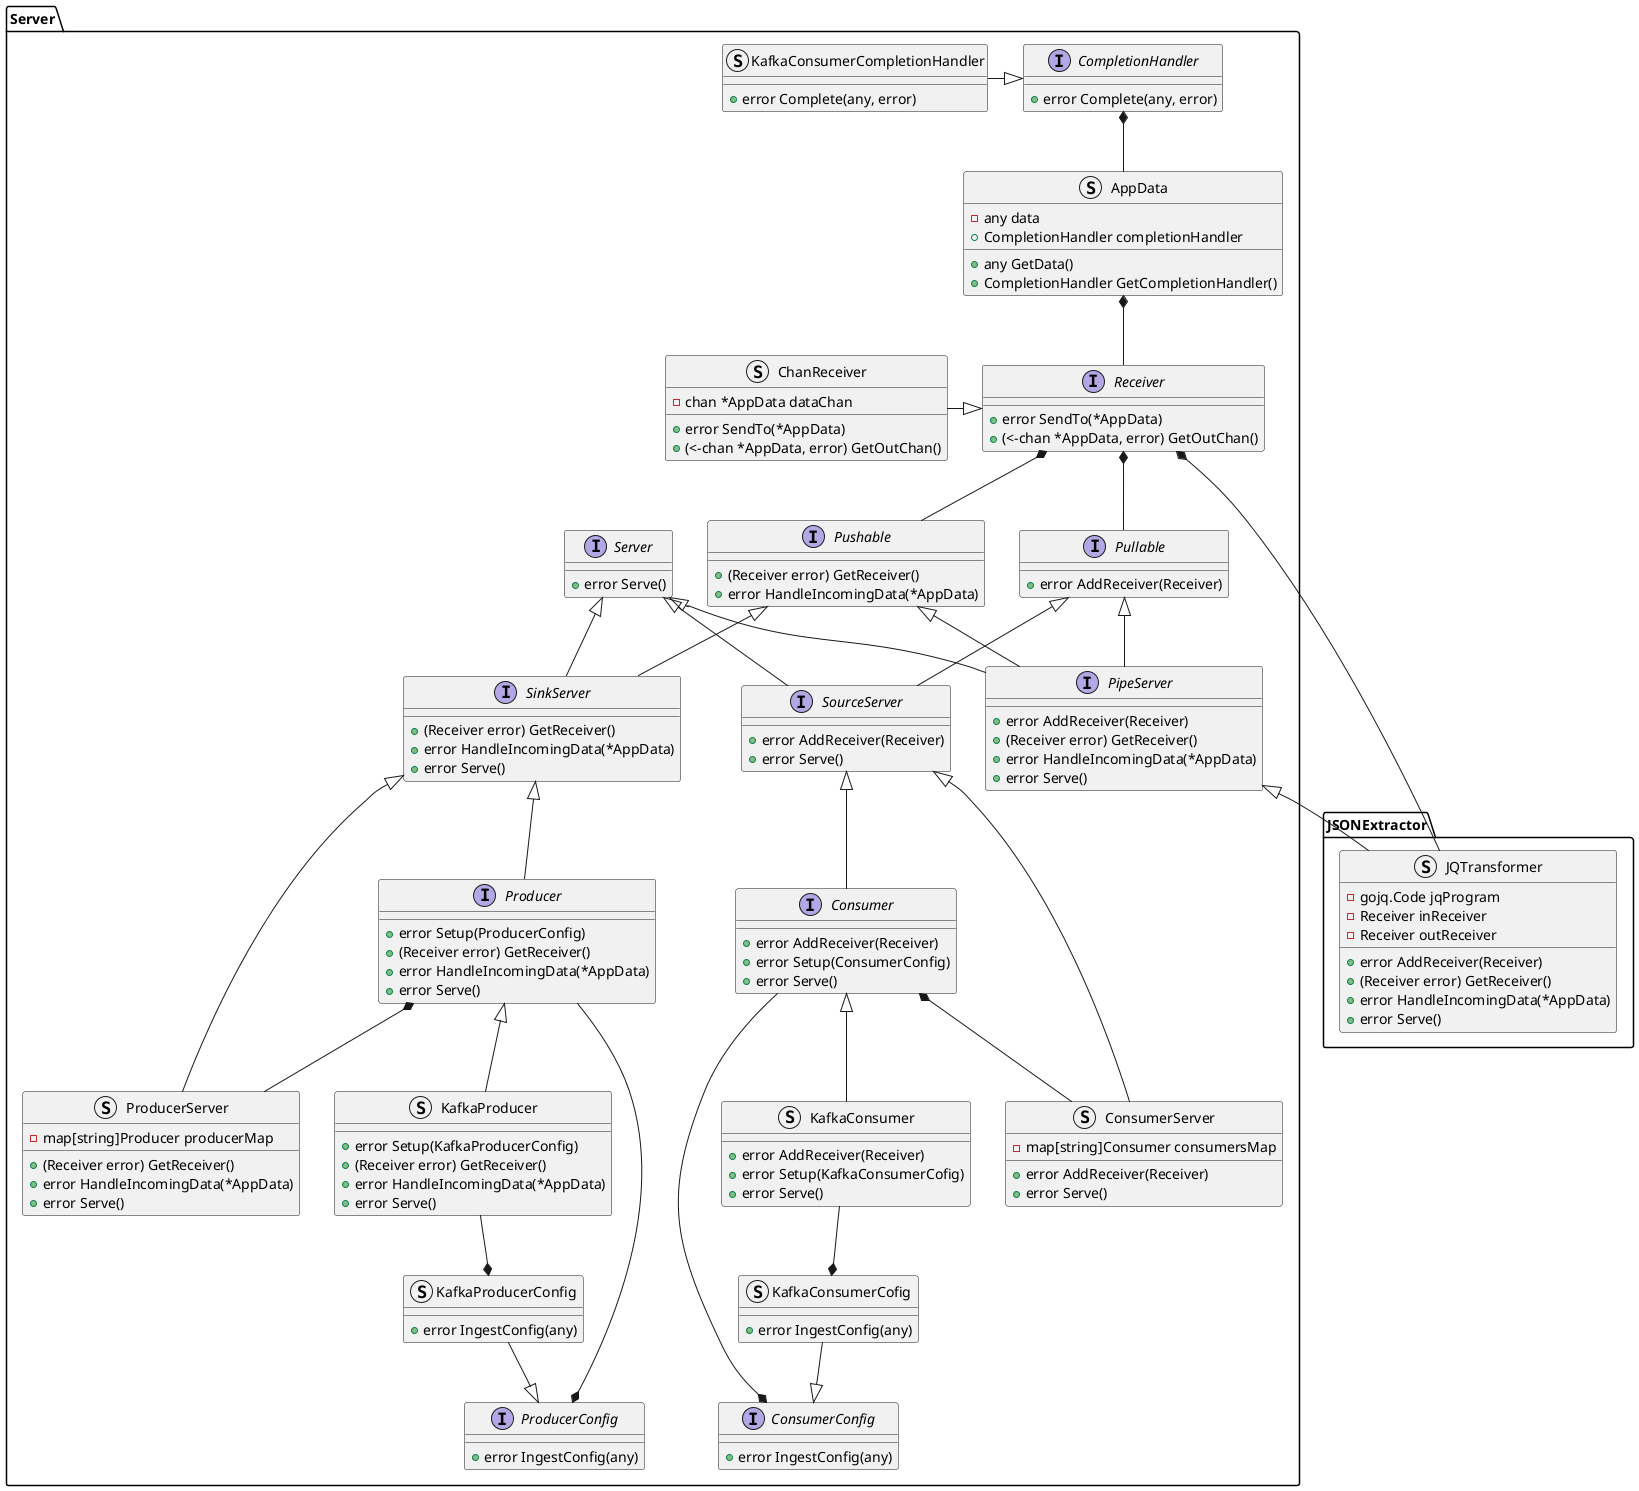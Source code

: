 @startuml
namespace JSONExtractor {
    struct JQTransformer {
        -gojq.Code jqProgram
        -Receiver inReceiver
        -Receiver outReceiver
        +error AddReceiver(Receiver)
        +(Receiver error) GetReceiver()
        +error HandleIncomingData(*AppData)
        +error Serve()
    }
}
namespace Server {
    interface CompletionHandler {
        +error Complete(any, error)
    }
    struct KafkaConsumerCompletionHandler {
        +error Complete(any, error)
    }
    struct AppData {
        -any data
        +CompletionHandler completionHandler
        +any GetData()
        +CompletionHandler GetCompletionHandler()
    }
    interface Receiver {
        +error SendTo(*AppData)
        +(<-chan *AppData, error) GetOutChan()
    }
    struct ChanReceiver {
        -chan *AppData dataChan
        +error SendTo(*AppData)
        +(<-chan *AppData, error) GetOutChan()
    }
    interface Server {
        +error Serve()
    }
    interface Pullable {
        +error AddReceiver(Receiver)
    }
    interface Pushable {
        +(Receiver error) GetReceiver()
        +error HandleIncomingData(*AppData)
    }
    interface SourceServer {
        +error AddReceiver(Receiver)
        +error Serve()
    }
    interface SinkServer {
        +(Receiver error) GetReceiver()
        +error HandleIncomingData(*AppData)
        +error Serve()
    }
    interface PipeServer {
        +error AddReceiver(Receiver)
        +(Receiver error) GetReceiver()
        +error HandleIncomingData(*AppData)
        +error Serve()
    }
    interface Producer {
        +error Setup(ProducerConfig)
        +(Receiver error) GetReceiver()
        +error HandleIncomingData(*AppData)
        +error Serve()
    }
    interface Consumer {
        +error AddReceiver(Receiver)
        +error Setup(ConsumerConfig)
        +error Serve()
    }
    struct KafkaConsumer {
        +error AddReceiver(Receiver)
        +error Setup(KafkaConsumerCofig)
        +error Serve()
    }
    struct KafkaProducer {
        +error Setup(KafkaProducerConfig)
        +(Receiver error) GetReceiver()
        +error HandleIncomingData(*AppData)
        +error Serve()
    }
    struct ProducerServer {
        -map[string]Producer producerMap
        +(Receiver error) GetReceiver()
        +error HandleIncomingData(*AppData)
        +error Serve()
    }
    struct ConsumerServer {
        -map[string]Consumer consumersMap
        +error AddReceiver(Receiver)
        +error Serve()
    }
    struct KafkaConsumerCofig {
        +error IngestConfig(any)
    }
    struct KafkaProducerConfig {
        +error IngestConfig(any)
    }
    interface ProducerConfig {
        +error IngestConfig(any)
    }
    interface ConsumerConfig {
        +error IngestConfig(any)
    }
}
Server.CompletionHandler *-- Server.AppData
Server.CompletionHandler <|-left- Server.KafkaConsumerCompletionHandler
Server.AppData *-- Server.Receiver
Server.Receiver *-- Server.Pullable
Server.Receiver *-- Server.Pushable
Server.Receiver <|-left- Server.ChanReceiver
Server.Server <|-- Server.SourceServer
Server.Pullable <|-- Server.SourceServer
Server.Server <|-- Server.SinkServer
Server.Pushable <|-- Server.SinkServer
Server.Pushable <|-- Server.PipeServer
Server.Pullable <|-- Server.PipeServer
Server.Server <|-- Server.PipeServer

Server.SinkServer <|-down- Server.Producer
Server.Producer <|-- Server.KafkaProducer
Server.Consumer <|-- Server.KafkaConsumer
Server.Producer *-- Server.ProducerServer
Server.SinkServer <|-left- Server.ProducerServer
Server.SourceServer <|-- Server.ConsumerServer
Server.Consumer *-- Server.ConsumerServer
Server.SourceServer <|-down- Server.Consumer

Server.KafkaConsumerCofig *-up- Server.KafkaConsumer
Server.KafkaProducerConfig *-up- Server.KafkaProducer

Server.PipeServer <|-- JSONExtractor.JQTransformer
Server.Receiver *-- JSONExtractor.JQTransformer

Server.ProducerConfig <|-up- Server.KafkaProducerConfig
Server.ConsumerConfig <|-up- Server.KafkaConsumerCofig

Server.ConsumerConfig *-- Server.Consumer
Server.ProducerConfig *-- Server.Producer
@enduml